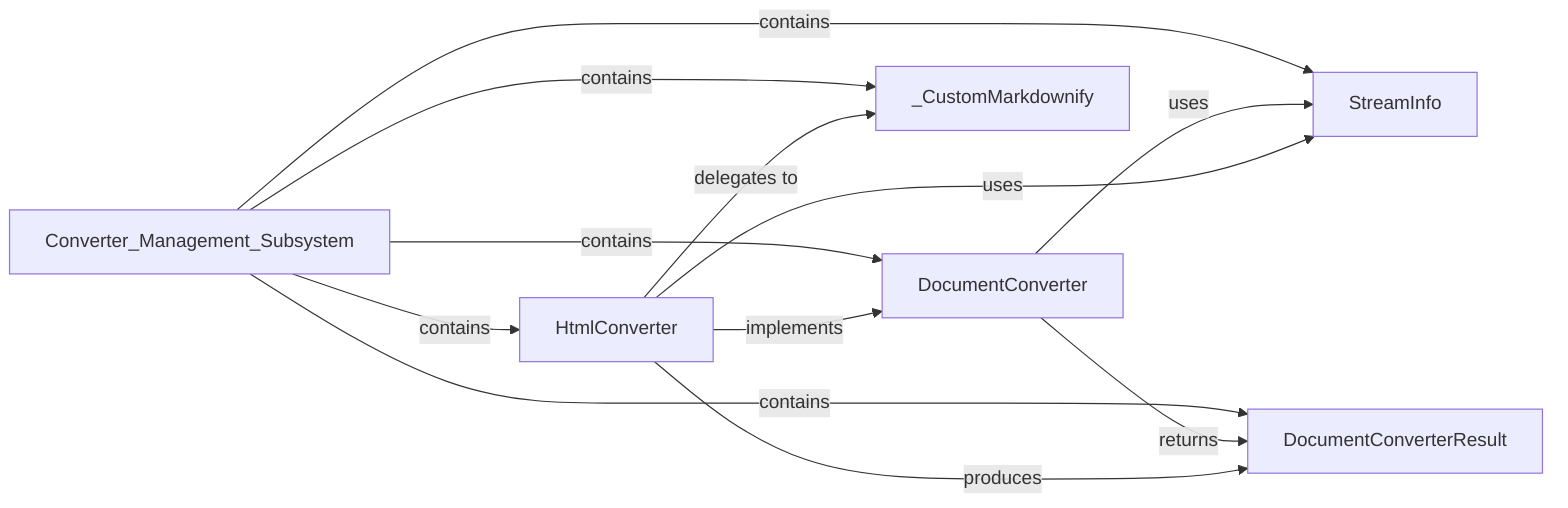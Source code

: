 graph LR
    DocumentConverter["DocumentConverter"]
    DocumentConverterResult["DocumentConverterResult"]
    StreamInfo["StreamInfo"]
    HtmlConverter["HtmlConverter"]
    _CustomMarkdownify["_CustomMarkdownify"]
    Converter_Management_Subsystem -- "contains" --> DocumentConverter
    Converter_Management_Subsystem -- "contains" --> DocumentConverterResult
    Converter_Management_Subsystem -- "contains" --> StreamInfo
    Converter_Management_Subsystem -- "contains" --> HtmlConverter
    Converter_Management_Subsystem -- "contains" --> _CustomMarkdownify
    HtmlConverter -- "implements" --> DocumentConverter
    DocumentConverter -- "uses" --> StreamInfo
    DocumentConverter -- "returns" --> DocumentConverterResult
    HtmlConverter -- "uses" --> StreamInfo
    HtmlConverter -- "produces" --> DocumentConverterResult
    HtmlConverter -- "delegates to" --> _CustomMarkdownify
    click DocumentConverter href "./DocumentConverter.md" "Details"
    click HtmlConverter href "./HtmlConverter.md" "Details"
    click _CustomMarkdownify href "./_CustomMarkdownify.md" "Details"